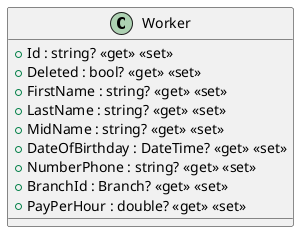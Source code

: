 @startuml
class Worker {
    + Id : string? <<get>> <<set>>
    + Deleted : bool? <<get>> <<set>>
    + FirstName : string? <<get>> <<set>>
    + LastName : string? <<get>> <<set>>
    + MidName : string? <<get>> <<set>>
    + DateOfBirthday : DateTime? <<get>> <<set>>
    + NumberPhone : string? <<get>> <<set>>
    + BranchId : Branch? <<get>> <<set>>
    + PayPerHour : double? <<get>> <<set>>
}
@enduml
